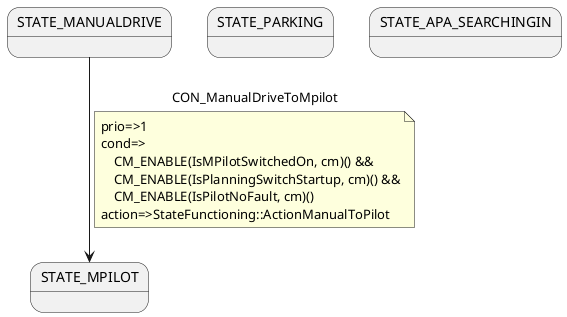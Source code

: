 @startuml

state STATE_MPILOT
state STATE_MANUALDRIVE
state STATE_PARKING

state STATE_APA_SEARCHINGIN
state STATE_MPILOT
STATE_MANUALDRIVE --> STATE_MPILOT : CON_ManualDriveToMpilot
note on link 
prio=>1
cond=>
    CM_ENABLE(IsMPilotSwitchedOn, cm)() &&
    CM_ENABLE(IsPlanningSwitchStartup, cm)() &&
    CM_ENABLE(IsPilotNoFault, cm)()
action=>StateFunctioning::ActionManualToPilot
end note
@enduml
